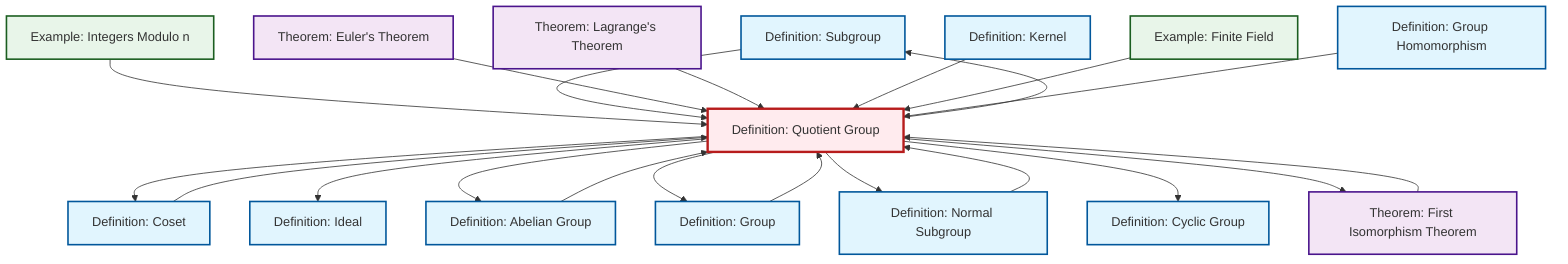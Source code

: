 graph TD
    classDef definition fill:#e1f5fe,stroke:#01579b,stroke-width:2px
    classDef theorem fill:#f3e5f5,stroke:#4a148c,stroke-width:2px
    classDef axiom fill:#fff3e0,stroke:#e65100,stroke-width:2px
    classDef example fill:#e8f5e9,stroke:#1b5e20,stroke-width:2px
    classDef current fill:#ffebee,stroke:#b71c1c,stroke-width:3px
    def-subgroup["Definition: Subgroup"]:::definition
    def-kernel["Definition: Kernel"]:::definition
    ex-quotient-integers-mod-n["Example: Integers Modulo n"]:::example
    ex-finite-field["Example: Finite Field"]:::example
    def-normal-subgroup["Definition: Normal Subgroup"]:::definition
    def-abelian-group["Definition: Abelian Group"]:::definition
    def-group["Definition: Group"]:::definition
    thm-first-isomorphism["Theorem: First Isomorphism Theorem"]:::theorem
    def-coset["Definition: Coset"]:::definition
    def-quotient-group["Definition: Quotient Group"]:::definition
    def-cyclic-group["Definition: Cyclic Group"]:::definition
    def-ideal["Definition: Ideal"]:::definition
    thm-lagrange["Theorem: Lagrange's Theorem"]:::theorem
    def-homomorphism["Definition: Group Homomorphism"]:::definition
    thm-euler["Theorem: Euler's Theorem"]:::theorem
    def-quotient-group --> def-subgroup
    def-abelian-group --> def-quotient-group
    ex-quotient-integers-mod-n --> def-quotient-group
    def-subgroup --> def-quotient-group
    def-quotient-group --> def-coset
    def-group --> def-quotient-group
    thm-euler --> def-quotient-group
    def-quotient-group --> def-ideal
    def-coset --> def-quotient-group
    thm-lagrange --> def-quotient-group
    def-quotient-group --> def-abelian-group
    def-kernel --> def-quotient-group
    def-quotient-group --> def-group
    ex-finite-field --> def-quotient-group
    def-quotient-group --> def-normal-subgroup
    thm-first-isomorphism --> def-quotient-group
    def-quotient-group --> def-cyclic-group
    def-quotient-group --> thm-first-isomorphism
    def-homomorphism --> def-quotient-group
    def-normal-subgroup --> def-quotient-group
    class def-quotient-group current
